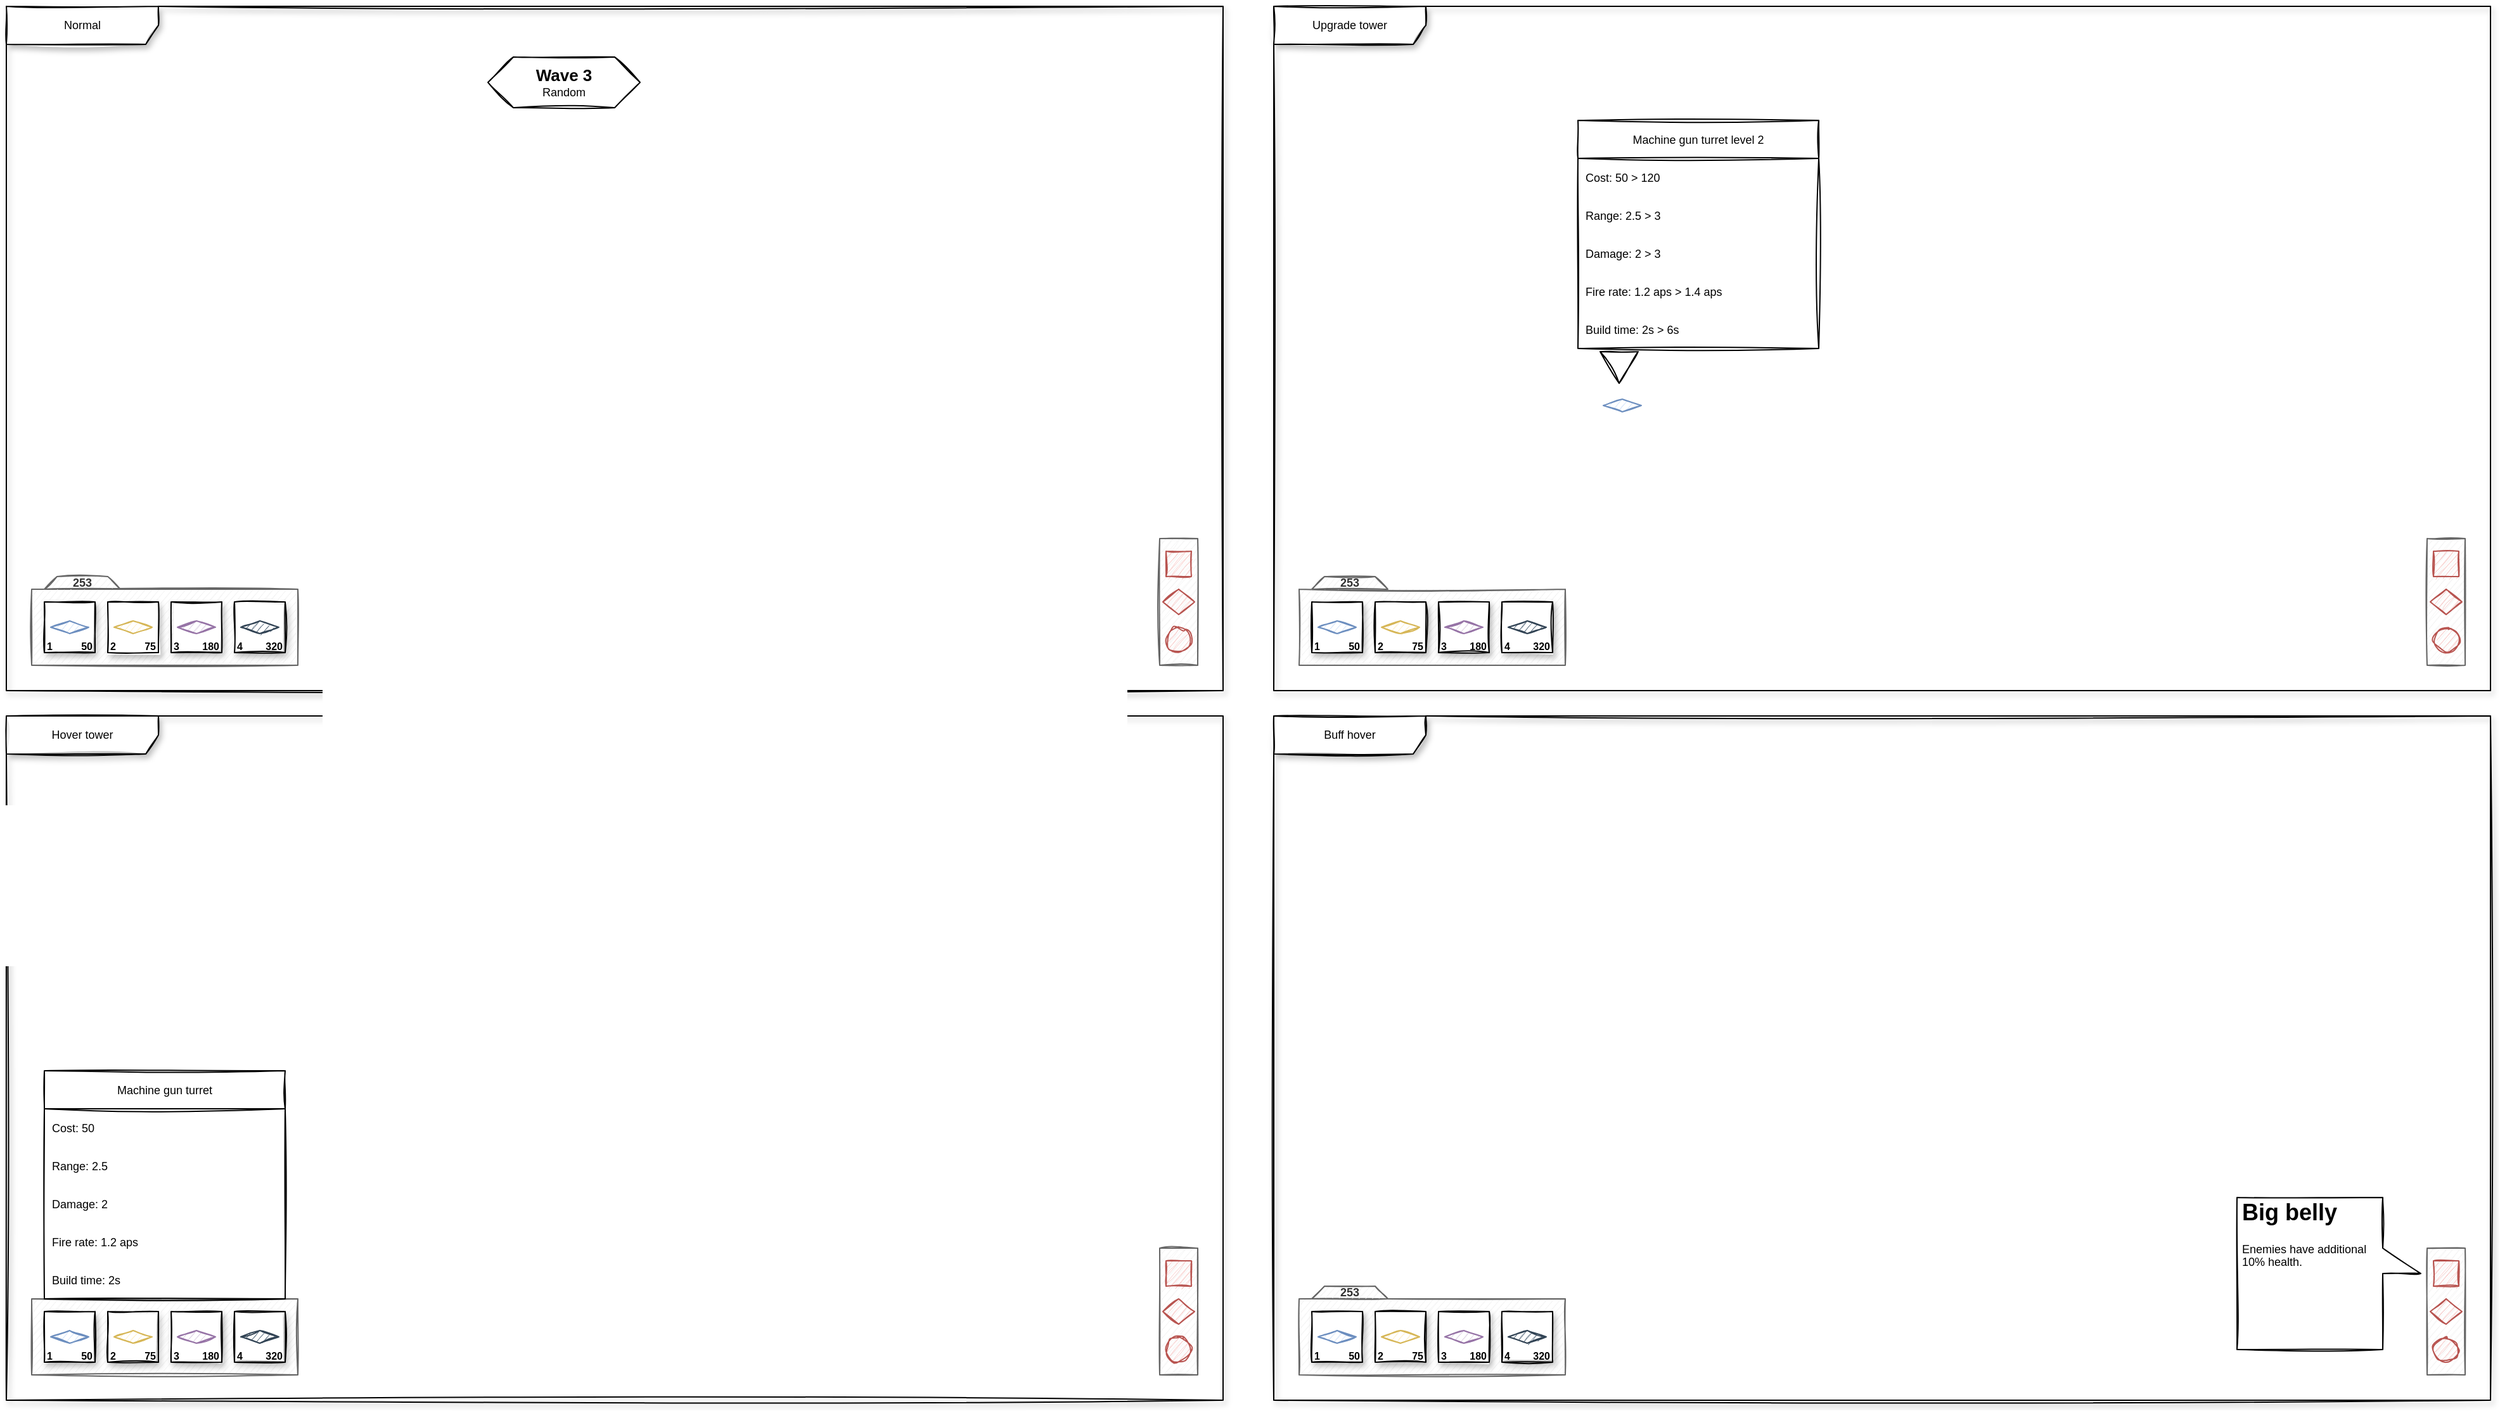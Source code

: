 <mxfile version="16.4.5" type="github"><diagram name="Page-1" id="c9db0220-8083-56f3-ca83-edcdcd058819"><mxGraphModel dx="1550" dy="839" grid="1" gridSize="10" guides="1" tooltips="1" connect="1" arrows="1" fold="1" page="1" pageScale="1.5" pageWidth="826" pageHeight="1169" background="none" math="0" shadow="0"><root><mxCell id="0" style=";html=1;"/><mxCell id="1" style=";html=1;" parent="0"/><mxCell id="s_Lsy5_QwZ3eFmcFBjYR-25" value="Normal" style="shape=umlFrame;whiteSpace=wrap;html=1;rounded=0;shadow=1;glass=0;sketch=1;fontSize=9;width=120;height=30;" vertex="1" parent="1"><mxGeometry x="40" y="40" width="960" height="540" as="geometry"/></mxCell><mxCell id="s_Lsy5_QwZ3eFmcFBjYR-3" value="" style="rounded=0;whiteSpace=wrap;html=1;fillColor=#f5f5f5;fontColor=#333333;strokeColor=#666666;sketch=1;" vertex="1" parent="1"><mxGeometry x="60" y="500" width="210" height="60" as="geometry"/></mxCell><mxCell id="s_Lsy5_QwZ3eFmcFBjYR-8" value="" style="group;sketch=1;glass=0;rounded=0;" vertex="1" connectable="0" parent="1"><mxGeometry x="70" y="510" width="40" height="40" as="geometry"/></mxCell><mxCell id="s_Lsy5_QwZ3eFmcFBjYR-4" value="" style="whiteSpace=wrap;html=1;aspect=fixed;rounded=0;glass=0;sketch=1;shadow=1;" vertex="1" parent="s_Lsy5_QwZ3eFmcFBjYR-8"><mxGeometry width="40" height="40" as="geometry"/></mxCell><mxCell id="s_Lsy5_QwZ3eFmcFBjYR-5" value="" style="shape=hexagon;perimeter=hexagonPerimeter2;whiteSpace=wrap;html=1;fixedSize=1;rounded=0;shadow=0;glass=1;sketch=1;fillColor=#dae8fc;strokeColor=#6c8ebf;size=15;" vertex="1" parent="s_Lsy5_QwZ3eFmcFBjYR-8"><mxGeometry x="5" y="15" width="30" height="10" as="geometry"/></mxCell><mxCell id="s_Lsy5_QwZ3eFmcFBjYR-6" value="1" style="text;html=1;strokeColor=none;fillColor=none;align=left;verticalAlign=middle;whiteSpace=wrap;rounded=0;shadow=0;glass=1;sketch=1;fontSize=8;fontStyle=1" vertex="1" parent="s_Lsy5_QwZ3eFmcFBjYR-8"><mxGeometry y="30" width="10" height="10" as="geometry"/></mxCell><mxCell id="s_Lsy5_QwZ3eFmcFBjYR-7" value="50" style="text;html=1;strokeColor=none;fillColor=none;align=right;verticalAlign=middle;whiteSpace=wrap;rounded=0;shadow=0;glass=1;sketch=1;fontSize=8;fontStyle=1" vertex="1" parent="s_Lsy5_QwZ3eFmcFBjYR-8"><mxGeometry x="10" y="30" width="30" height="10" as="geometry"/></mxCell><mxCell id="s_Lsy5_QwZ3eFmcFBjYR-9" value="" style="group;sketch=1;rounded=0;" vertex="1" connectable="0" parent="1"><mxGeometry x="120" y="510" width="40" height="40" as="geometry"/></mxCell><mxCell id="s_Lsy5_QwZ3eFmcFBjYR-10" value="" style="whiteSpace=wrap;html=1;aspect=fixed;rounded=0;glass=0;sketch=1;shadow=1;" vertex="1" parent="s_Lsy5_QwZ3eFmcFBjYR-9"><mxGeometry width="40" height="40" as="geometry"/></mxCell><mxCell id="s_Lsy5_QwZ3eFmcFBjYR-11" value="" style="shape=hexagon;perimeter=hexagonPerimeter2;whiteSpace=wrap;html=1;fixedSize=1;rounded=0;shadow=0;glass=1;sketch=1;fillColor=#fff2cc;strokeColor=#d6b656;size=15;" vertex="1" parent="s_Lsy5_QwZ3eFmcFBjYR-9"><mxGeometry x="5" y="15" width="30" height="10" as="geometry"/></mxCell><mxCell id="s_Lsy5_QwZ3eFmcFBjYR-12" value="2" style="text;html=1;strokeColor=none;fillColor=none;align=left;verticalAlign=middle;whiteSpace=wrap;rounded=0;shadow=0;glass=1;sketch=1;fontSize=8;fontStyle=1" vertex="1" parent="s_Lsy5_QwZ3eFmcFBjYR-9"><mxGeometry y="30" width="10" height="10" as="geometry"/></mxCell><mxCell id="s_Lsy5_QwZ3eFmcFBjYR-13" value="75" style="text;html=1;strokeColor=none;fillColor=none;align=right;verticalAlign=middle;whiteSpace=wrap;rounded=0;shadow=0;glass=1;sketch=1;fontSize=8;fontStyle=1" vertex="1" parent="s_Lsy5_QwZ3eFmcFBjYR-9"><mxGeometry x="10" y="30" width="30" height="10" as="geometry"/></mxCell><mxCell id="s_Lsy5_QwZ3eFmcFBjYR-14" value="" style="group;sketch=1;rounded=0;" vertex="1" connectable="0" parent="1"><mxGeometry x="170" y="510" width="40" height="40" as="geometry"/></mxCell><mxCell id="s_Lsy5_QwZ3eFmcFBjYR-15" value="" style="whiteSpace=wrap;html=1;aspect=fixed;rounded=0;glass=0;sketch=1;shadow=1;" vertex="1" parent="s_Lsy5_QwZ3eFmcFBjYR-14"><mxGeometry width="40" height="40" as="geometry"/></mxCell><mxCell id="s_Lsy5_QwZ3eFmcFBjYR-16" value="" style="shape=hexagon;perimeter=hexagonPerimeter2;whiteSpace=wrap;html=1;fixedSize=1;rounded=0;shadow=0;glass=1;sketch=1;fillColor=#e1d5e7;strokeColor=#9673a6;size=15;" vertex="1" parent="s_Lsy5_QwZ3eFmcFBjYR-14"><mxGeometry x="5" y="15" width="30" height="10" as="geometry"/></mxCell><mxCell id="s_Lsy5_QwZ3eFmcFBjYR-17" value="3" style="text;html=1;strokeColor=none;fillColor=none;align=left;verticalAlign=middle;whiteSpace=wrap;rounded=0;shadow=0;glass=1;sketch=1;fontSize=8;fontStyle=1" vertex="1" parent="s_Lsy5_QwZ3eFmcFBjYR-14"><mxGeometry y="30" width="10" height="10" as="geometry"/></mxCell><mxCell id="s_Lsy5_QwZ3eFmcFBjYR-18" value="180" style="text;html=1;strokeColor=none;fillColor=none;align=right;verticalAlign=middle;whiteSpace=wrap;rounded=0;shadow=0;glass=1;sketch=1;fontSize=8;fontStyle=1" vertex="1" parent="s_Lsy5_QwZ3eFmcFBjYR-14"><mxGeometry x="10" y="30" width="30" height="10" as="geometry"/></mxCell><mxCell id="s_Lsy5_QwZ3eFmcFBjYR-19" value="" style="group;sketch=1;glass=0;rounded=0;" vertex="1" connectable="0" parent="1"><mxGeometry x="220" y="510" width="40" height="40" as="geometry"/></mxCell><mxCell id="s_Lsy5_QwZ3eFmcFBjYR-20" value="" style="whiteSpace=wrap;html=1;aspect=fixed;rounded=0;glass=0;sketch=1;shadow=1;" vertex="1" parent="s_Lsy5_QwZ3eFmcFBjYR-19"><mxGeometry width="40" height="40" as="geometry"/></mxCell><mxCell id="s_Lsy5_QwZ3eFmcFBjYR-21" value="" style="shape=hexagon;perimeter=hexagonPerimeter2;whiteSpace=wrap;html=1;fixedSize=1;rounded=0;shadow=0;glass=1;sketch=1;fillColor=#647687;strokeColor=#314354;size=15;fontColor=#ffffff;" vertex="1" parent="s_Lsy5_QwZ3eFmcFBjYR-19"><mxGeometry x="5" y="15" width="30" height="10" as="geometry"/></mxCell><mxCell id="s_Lsy5_QwZ3eFmcFBjYR-22" value="4" style="text;html=1;strokeColor=none;fillColor=none;align=left;verticalAlign=middle;whiteSpace=wrap;rounded=0;shadow=0;glass=1;sketch=1;fontSize=8;fontStyle=1" vertex="1" parent="s_Lsy5_QwZ3eFmcFBjYR-19"><mxGeometry y="30" width="10" height="10" as="geometry"/></mxCell><mxCell id="s_Lsy5_QwZ3eFmcFBjYR-23" value="320" style="text;html=1;strokeColor=none;fillColor=none;align=right;verticalAlign=middle;whiteSpace=wrap;rounded=0;shadow=0;glass=1;sketch=1;fontSize=8;fontStyle=1" vertex="1" parent="s_Lsy5_QwZ3eFmcFBjYR-19"><mxGeometry x="10" y="30" width="30" height="10" as="geometry"/></mxCell><mxCell id="s_Lsy5_QwZ3eFmcFBjYR-24" value="&lt;b style=&quot;font-size: 9px;&quot;&gt;&lt;font style=&quot;font-size: 9px;&quot;&gt;253&lt;/font&gt;&lt;/b&gt;" style="shape=trapezoid;perimeter=trapezoidPerimeter;whiteSpace=wrap;html=1;fixedSize=1;rounded=0;shadow=0;glass=1;sketch=1;fontSize=9;size=10;fillColor=#f5f5f5;strokeColor=#666666;fontColor=#333333;" vertex="1" parent="1"><mxGeometry x="70" y="490" width="60" height="10" as="geometry"/></mxCell><mxCell id="s_Lsy5_QwZ3eFmcFBjYR-26" value="Hover tower" style="shape=umlFrame;whiteSpace=wrap;html=1;rounded=0;shadow=1;glass=0;sketch=1;fontSize=9;width=120;height=30;" vertex="1" parent="1"><mxGeometry x="40" y="600" width="960" height="540" as="geometry"/></mxCell><mxCell id="s_Lsy5_QwZ3eFmcFBjYR-27" value="" style="rounded=0;whiteSpace=wrap;html=1;fillColor=#f5f5f5;fontColor=#333333;strokeColor=#666666;sketch=1;" vertex="1" parent="1"><mxGeometry x="60" y="1060" width="210" height="60" as="geometry"/></mxCell><mxCell id="s_Lsy5_QwZ3eFmcFBjYR-28" value="" style="group;sketch=1;glass=0;rounded=0;" vertex="1" connectable="0" parent="1"><mxGeometry x="70" y="1070" width="40" height="40" as="geometry"/></mxCell><mxCell id="s_Lsy5_QwZ3eFmcFBjYR-29" value="" style="whiteSpace=wrap;html=1;aspect=fixed;rounded=0;glass=0;sketch=1;shadow=1;" vertex="1" parent="s_Lsy5_QwZ3eFmcFBjYR-28"><mxGeometry width="40" height="40" as="geometry"/></mxCell><mxCell id="s_Lsy5_QwZ3eFmcFBjYR-30" value="" style="shape=hexagon;perimeter=hexagonPerimeter2;whiteSpace=wrap;html=1;fixedSize=1;rounded=0;shadow=0;glass=1;sketch=1;fillColor=#dae8fc;strokeColor=#6c8ebf;size=15;" vertex="1" parent="s_Lsy5_QwZ3eFmcFBjYR-28"><mxGeometry x="5" y="15" width="30" height="10" as="geometry"/></mxCell><mxCell id="s_Lsy5_QwZ3eFmcFBjYR-31" value="1" style="text;html=1;strokeColor=none;fillColor=none;align=left;verticalAlign=middle;whiteSpace=wrap;rounded=0;shadow=0;glass=1;sketch=1;fontSize=8;fontStyle=1" vertex="1" parent="s_Lsy5_QwZ3eFmcFBjYR-28"><mxGeometry y="30" width="10" height="10" as="geometry"/></mxCell><mxCell id="s_Lsy5_QwZ3eFmcFBjYR-32" value="50" style="text;html=1;strokeColor=none;fillColor=none;align=right;verticalAlign=middle;whiteSpace=wrap;rounded=0;shadow=0;glass=1;sketch=1;fontSize=8;fontStyle=1" vertex="1" parent="s_Lsy5_QwZ3eFmcFBjYR-28"><mxGeometry x="10" y="30" width="30" height="10" as="geometry"/></mxCell><mxCell id="s_Lsy5_QwZ3eFmcFBjYR-99" value="" style="shape=image;html=1;verticalAlign=top;verticalLabelPosition=bottom;labelBackgroundColor=#ffffff;imageAspect=0;aspect=fixed;image=https://cdn2.iconfinder.com/data/icons/font-awesome/1792/mouse-pointer-128.png;shadow=0;glass=0;sketch=1;fontSize=9;" vertex="1" parent="s_Lsy5_QwZ3eFmcFBjYR-28"><mxGeometry x="16" y="22" width="18" height="18" as="geometry"/></mxCell><mxCell id="s_Lsy5_QwZ3eFmcFBjYR-33" value="" style="group;sketch=1;rounded=0;" vertex="1" connectable="0" parent="1"><mxGeometry x="120" y="1070" width="40" height="40" as="geometry"/></mxCell><mxCell id="s_Lsy5_QwZ3eFmcFBjYR-34" value="" style="whiteSpace=wrap;html=1;aspect=fixed;rounded=0;glass=0;sketch=1;shadow=1;" vertex="1" parent="s_Lsy5_QwZ3eFmcFBjYR-33"><mxGeometry width="40" height="40" as="geometry"/></mxCell><mxCell id="s_Lsy5_QwZ3eFmcFBjYR-35" value="" style="shape=hexagon;perimeter=hexagonPerimeter2;whiteSpace=wrap;html=1;fixedSize=1;rounded=0;shadow=0;glass=1;sketch=1;fillColor=#fff2cc;strokeColor=#d6b656;size=15;" vertex="1" parent="s_Lsy5_QwZ3eFmcFBjYR-33"><mxGeometry x="5" y="15" width="30" height="10" as="geometry"/></mxCell><mxCell id="s_Lsy5_QwZ3eFmcFBjYR-36" value="2" style="text;html=1;strokeColor=none;fillColor=none;align=left;verticalAlign=middle;whiteSpace=wrap;rounded=0;shadow=0;glass=1;sketch=1;fontSize=8;fontStyle=1" vertex="1" parent="s_Lsy5_QwZ3eFmcFBjYR-33"><mxGeometry y="30" width="10" height="10" as="geometry"/></mxCell><mxCell id="s_Lsy5_QwZ3eFmcFBjYR-37" value="75" style="text;html=1;strokeColor=none;fillColor=none;align=right;verticalAlign=middle;whiteSpace=wrap;rounded=0;shadow=0;glass=1;sketch=1;fontSize=8;fontStyle=1" vertex="1" parent="s_Lsy5_QwZ3eFmcFBjYR-33"><mxGeometry x="10" y="30" width="30" height="10" as="geometry"/></mxCell><mxCell id="s_Lsy5_QwZ3eFmcFBjYR-38" value="" style="group;sketch=1;rounded=0;" vertex="1" connectable="0" parent="1"><mxGeometry x="170" y="1070" width="40" height="40" as="geometry"/></mxCell><mxCell id="s_Lsy5_QwZ3eFmcFBjYR-39" value="" style="whiteSpace=wrap;html=1;aspect=fixed;rounded=0;glass=0;sketch=1;shadow=1;" vertex="1" parent="s_Lsy5_QwZ3eFmcFBjYR-38"><mxGeometry width="40" height="40" as="geometry"/></mxCell><mxCell id="s_Lsy5_QwZ3eFmcFBjYR-40" value="" style="shape=hexagon;perimeter=hexagonPerimeter2;whiteSpace=wrap;html=1;fixedSize=1;rounded=0;shadow=0;glass=1;sketch=1;fillColor=#e1d5e7;strokeColor=#9673a6;size=15;" vertex="1" parent="s_Lsy5_QwZ3eFmcFBjYR-38"><mxGeometry x="5" y="15" width="30" height="10" as="geometry"/></mxCell><mxCell id="s_Lsy5_QwZ3eFmcFBjYR-41" value="3" style="text;html=1;strokeColor=none;fillColor=none;align=left;verticalAlign=middle;whiteSpace=wrap;rounded=0;shadow=0;glass=1;sketch=1;fontSize=8;fontStyle=1" vertex="1" parent="s_Lsy5_QwZ3eFmcFBjYR-38"><mxGeometry y="30" width="10" height="10" as="geometry"/></mxCell><mxCell id="s_Lsy5_QwZ3eFmcFBjYR-42" value="180" style="text;html=1;strokeColor=none;fillColor=none;align=right;verticalAlign=middle;whiteSpace=wrap;rounded=0;shadow=0;glass=1;sketch=1;fontSize=8;fontStyle=1" vertex="1" parent="s_Lsy5_QwZ3eFmcFBjYR-38"><mxGeometry x="10" y="30" width="30" height="10" as="geometry"/></mxCell><mxCell id="s_Lsy5_QwZ3eFmcFBjYR-43" value="" style="group;sketch=1;glass=0;rounded=0;" vertex="1" connectable="0" parent="1"><mxGeometry x="220" y="1070" width="40" height="40" as="geometry"/></mxCell><mxCell id="s_Lsy5_QwZ3eFmcFBjYR-44" value="" style="whiteSpace=wrap;html=1;aspect=fixed;rounded=0;glass=0;sketch=1;shadow=1;" vertex="1" parent="s_Lsy5_QwZ3eFmcFBjYR-43"><mxGeometry width="40" height="40" as="geometry"/></mxCell><mxCell id="s_Lsy5_QwZ3eFmcFBjYR-45" value="" style="shape=hexagon;perimeter=hexagonPerimeter2;whiteSpace=wrap;html=1;fixedSize=1;rounded=0;shadow=0;glass=1;sketch=1;fillColor=#647687;strokeColor=#314354;size=15;fontColor=#ffffff;" vertex="1" parent="s_Lsy5_QwZ3eFmcFBjYR-43"><mxGeometry x="5" y="15" width="30" height="10" as="geometry"/></mxCell><mxCell id="s_Lsy5_QwZ3eFmcFBjYR-46" value="4" style="text;html=1;strokeColor=none;fillColor=none;align=left;verticalAlign=middle;whiteSpace=wrap;rounded=0;shadow=0;glass=1;sketch=1;fontSize=8;fontStyle=1" vertex="1" parent="s_Lsy5_QwZ3eFmcFBjYR-43"><mxGeometry y="30" width="10" height="10" as="geometry"/></mxCell><mxCell id="s_Lsy5_QwZ3eFmcFBjYR-47" value="320" style="text;html=1;strokeColor=none;fillColor=none;align=right;verticalAlign=middle;whiteSpace=wrap;rounded=0;shadow=0;glass=1;sketch=1;fontSize=8;fontStyle=1" vertex="1" parent="s_Lsy5_QwZ3eFmcFBjYR-43"><mxGeometry x="10" y="30" width="30" height="10" as="geometry"/></mxCell><mxCell id="s_Lsy5_QwZ3eFmcFBjYR-48" value="&lt;b style=&quot;font-size: 9px;&quot;&gt;&lt;font style=&quot;font-size: 9px;&quot;&gt;253&lt;/font&gt;&lt;/b&gt;" style="shape=trapezoid;perimeter=trapezoidPerimeter;whiteSpace=wrap;html=1;fixedSize=1;rounded=0;shadow=0;glass=1;sketch=1;fontSize=9;size=10;fillColor=#f5f5f5;strokeColor=#666666;fontColor=#333333;" vertex="1" parent="1"><mxGeometry x="70" y="900" width="60" height="10" as="geometry"/></mxCell><mxCell id="s_Lsy5_QwZ3eFmcFBjYR-55" value="Machine gun turret" style="swimlane;fontStyle=0;childLayout=stackLayout;horizontal=1;startSize=30;horizontalStack=0;resizeParent=1;resizeParentMax=0;resizeLast=0;collapsible=1;marginBottom=0;rounded=0;shadow=0;glass=0;sketch=1;fontSize=9;" vertex="1" parent="1"><mxGeometry x="70" y="880" width="190" height="180" as="geometry"/></mxCell><mxCell id="s_Lsy5_QwZ3eFmcFBjYR-56" value="Cost: 50" style="text;strokeColor=none;fillColor=none;align=left;verticalAlign=middle;spacingLeft=4;spacingRight=4;overflow=hidden;points=[[0,0.5],[1,0.5]];portConstraint=eastwest;rotatable=0;rounded=0;shadow=0;glass=0;sketch=1;fontSize=9;" vertex="1" parent="s_Lsy5_QwZ3eFmcFBjYR-55"><mxGeometry y="30" width="190" height="30" as="geometry"/></mxCell><mxCell id="s_Lsy5_QwZ3eFmcFBjYR-61" value="Range: 2.5" style="text;strokeColor=none;fillColor=none;align=left;verticalAlign=middle;spacingLeft=4;spacingRight=4;overflow=hidden;points=[[0,0.5],[1,0.5]];portConstraint=eastwest;rotatable=0;rounded=0;shadow=0;glass=0;sketch=1;fontSize=9;" vertex="1" parent="s_Lsy5_QwZ3eFmcFBjYR-55"><mxGeometry y="60" width="190" height="30" as="geometry"/></mxCell><mxCell id="s_Lsy5_QwZ3eFmcFBjYR-60" value="Damage: 2" style="text;strokeColor=none;fillColor=none;align=left;verticalAlign=middle;spacingLeft=4;spacingRight=4;overflow=hidden;points=[[0,0.5],[1,0.5]];portConstraint=eastwest;rotatable=0;rounded=0;shadow=0;glass=0;sketch=1;fontSize=9;" vertex="1" parent="s_Lsy5_QwZ3eFmcFBjYR-55"><mxGeometry y="90" width="190" height="30" as="geometry"/></mxCell><mxCell id="s_Lsy5_QwZ3eFmcFBjYR-59" value="Fire rate: 1.2 aps" style="text;strokeColor=none;fillColor=none;align=left;verticalAlign=middle;spacingLeft=4;spacingRight=4;overflow=hidden;points=[[0,0.5],[1,0.5]];portConstraint=eastwest;rotatable=0;rounded=0;shadow=0;glass=0;sketch=1;fontSize=9;" vertex="1" parent="s_Lsy5_QwZ3eFmcFBjYR-55"><mxGeometry y="120" width="190" height="30" as="geometry"/></mxCell><mxCell id="s_Lsy5_QwZ3eFmcFBjYR-102" value="Build time: 2s" style="text;strokeColor=none;fillColor=none;align=left;verticalAlign=middle;spacingLeft=4;spacingRight=4;overflow=hidden;points=[[0,0.5],[1,0.5]];portConstraint=eastwest;rotatable=0;rounded=0;shadow=0;glass=0;sketch=1;fontSize=9;" vertex="1" parent="s_Lsy5_QwZ3eFmcFBjYR-55"><mxGeometry y="150" width="190" height="30" as="geometry"/></mxCell><mxCell id="s_Lsy5_QwZ3eFmcFBjYR-68" value="Upgrade tower" style="shape=umlFrame;whiteSpace=wrap;html=1;rounded=0;shadow=1;glass=0;sketch=1;fontSize=9;width=120;height=30;" vertex="1" parent="1"><mxGeometry x="1040" y="40" width="960" height="540" as="geometry"/></mxCell><mxCell id="s_Lsy5_QwZ3eFmcFBjYR-69" value="" style="rounded=0;whiteSpace=wrap;html=1;fillColor=#f5f5f5;fontColor=#333333;strokeColor=#666666;sketch=1;" vertex="1" parent="1"><mxGeometry x="1060" y="500" width="210" height="60" as="geometry"/></mxCell><mxCell id="s_Lsy5_QwZ3eFmcFBjYR-70" value="" style="group;sketch=1;glass=0;rounded=0;" vertex="1" connectable="0" parent="1"><mxGeometry x="1070" y="510" width="40" height="40" as="geometry"/></mxCell><mxCell id="s_Lsy5_QwZ3eFmcFBjYR-71" value="" style="whiteSpace=wrap;html=1;aspect=fixed;rounded=0;glass=0;sketch=1;shadow=1;" vertex="1" parent="s_Lsy5_QwZ3eFmcFBjYR-70"><mxGeometry width="40" height="40" as="geometry"/></mxCell><mxCell id="s_Lsy5_QwZ3eFmcFBjYR-72" value="" style="shape=hexagon;perimeter=hexagonPerimeter2;whiteSpace=wrap;html=1;fixedSize=1;rounded=0;shadow=0;glass=1;sketch=1;fillColor=#dae8fc;strokeColor=#6c8ebf;size=15;" vertex="1" parent="s_Lsy5_QwZ3eFmcFBjYR-70"><mxGeometry x="5" y="15" width="30" height="10" as="geometry"/></mxCell><mxCell id="s_Lsy5_QwZ3eFmcFBjYR-73" value="1" style="text;html=1;strokeColor=none;fillColor=none;align=left;verticalAlign=middle;whiteSpace=wrap;rounded=0;shadow=0;glass=1;sketch=1;fontSize=8;fontStyle=1" vertex="1" parent="s_Lsy5_QwZ3eFmcFBjYR-70"><mxGeometry y="30" width="10" height="10" as="geometry"/></mxCell><mxCell id="s_Lsy5_QwZ3eFmcFBjYR-74" value="50" style="text;html=1;strokeColor=none;fillColor=none;align=right;verticalAlign=middle;whiteSpace=wrap;rounded=0;shadow=0;glass=1;sketch=1;fontSize=8;fontStyle=1" vertex="1" parent="s_Lsy5_QwZ3eFmcFBjYR-70"><mxGeometry x="10" y="30" width="30" height="10" as="geometry"/></mxCell><mxCell id="s_Lsy5_QwZ3eFmcFBjYR-75" value="" style="group;sketch=1;rounded=0;" vertex="1" connectable="0" parent="1"><mxGeometry x="1120" y="510" width="40" height="40" as="geometry"/></mxCell><mxCell id="s_Lsy5_QwZ3eFmcFBjYR-76" value="" style="whiteSpace=wrap;html=1;aspect=fixed;rounded=0;glass=0;sketch=1;shadow=1;" vertex="1" parent="s_Lsy5_QwZ3eFmcFBjYR-75"><mxGeometry width="40" height="40" as="geometry"/></mxCell><mxCell id="s_Lsy5_QwZ3eFmcFBjYR-77" value="" style="shape=hexagon;perimeter=hexagonPerimeter2;whiteSpace=wrap;html=1;fixedSize=1;rounded=0;shadow=0;glass=1;sketch=1;fillColor=#fff2cc;strokeColor=#d6b656;size=15;" vertex="1" parent="s_Lsy5_QwZ3eFmcFBjYR-75"><mxGeometry x="5" y="15" width="30" height="10" as="geometry"/></mxCell><mxCell id="s_Lsy5_QwZ3eFmcFBjYR-78" value="2" style="text;html=1;strokeColor=none;fillColor=none;align=left;verticalAlign=middle;whiteSpace=wrap;rounded=0;shadow=0;glass=1;sketch=1;fontSize=8;fontStyle=1" vertex="1" parent="s_Lsy5_QwZ3eFmcFBjYR-75"><mxGeometry y="30" width="10" height="10" as="geometry"/></mxCell><mxCell id="s_Lsy5_QwZ3eFmcFBjYR-79" value="75" style="text;html=1;strokeColor=none;fillColor=none;align=right;verticalAlign=middle;whiteSpace=wrap;rounded=0;shadow=0;glass=1;sketch=1;fontSize=8;fontStyle=1" vertex="1" parent="s_Lsy5_QwZ3eFmcFBjYR-75"><mxGeometry x="10" y="30" width="30" height="10" as="geometry"/></mxCell><mxCell id="s_Lsy5_QwZ3eFmcFBjYR-80" value="" style="group;sketch=1;rounded=0;" vertex="1" connectable="0" parent="1"><mxGeometry x="1170" y="510" width="40" height="40" as="geometry"/></mxCell><mxCell id="s_Lsy5_QwZ3eFmcFBjYR-81" value="" style="whiteSpace=wrap;html=1;aspect=fixed;rounded=0;glass=0;sketch=1;shadow=1;" vertex="1" parent="s_Lsy5_QwZ3eFmcFBjYR-80"><mxGeometry width="40" height="40" as="geometry"/></mxCell><mxCell id="s_Lsy5_QwZ3eFmcFBjYR-82" value="" style="shape=hexagon;perimeter=hexagonPerimeter2;whiteSpace=wrap;html=1;fixedSize=1;rounded=0;shadow=0;glass=1;sketch=1;fillColor=#e1d5e7;strokeColor=#9673a6;size=15;" vertex="1" parent="s_Lsy5_QwZ3eFmcFBjYR-80"><mxGeometry x="5" y="15" width="30" height="10" as="geometry"/></mxCell><mxCell id="s_Lsy5_QwZ3eFmcFBjYR-83" value="3" style="text;html=1;strokeColor=none;fillColor=none;align=left;verticalAlign=middle;whiteSpace=wrap;rounded=0;shadow=0;glass=1;sketch=1;fontSize=8;fontStyle=1" vertex="1" parent="s_Lsy5_QwZ3eFmcFBjYR-80"><mxGeometry y="30" width="10" height="10" as="geometry"/></mxCell><mxCell id="s_Lsy5_QwZ3eFmcFBjYR-84" value="180" style="text;html=1;strokeColor=none;fillColor=none;align=right;verticalAlign=middle;whiteSpace=wrap;rounded=0;shadow=0;glass=1;sketch=1;fontSize=8;fontStyle=1" vertex="1" parent="s_Lsy5_QwZ3eFmcFBjYR-80"><mxGeometry x="10" y="30" width="30" height="10" as="geometry"/></mxCell><mxCell id="s_Lsy5_QwZ3eFmcFBjYR-85" value="" style="group;sketch=1;glass=0;rounded=0;" vertex="1" connectable="0" parent="1"><mxGeometry x="1220" y="510" width="40" height="40" as="geometry"/></mxCell><mxCell id="s_Lsy5_QwZ3eFmcFBjYR-86" value="" style="whiteSpace=wrap;html=1;aspect=fixed;rounded=0;glass=0;sketch=1;shadow=1;" vertex="1" parent="s_Lsy5_QwZ3eFmcFBjYR-85"><mxGeometry width="40" height="40" as="geometry"/></mxCell><mxCell id="s_Lsy5_QwZ3eFmcFBjYR-87" value="" style="shape=hexagon;perimeter=hexagonPerimeter2;whiteSpace=wrap;html=1;fixedSize=1;rounded=0;shadow=0;glass=1;sketch=1;fillColor=#647687;strokeColor=#314354;size=15;fontColor=#ffffff;" vertex="1" parent="s_Lsy5_QwZ3eFmcFBjYR-85"><mxGeometry x="5" y="15" width="30" height="10" as="geometry"/></mxCell><mxCell id="s_Lsy5_QwZ3eFmcFBjYR-88" value="4" style="text;html=1;strokeColor=none;fillColor=none;align=left;verticalAlign=middle;whiteSpace=wrap;rounded=0;shadow=0;glass=1;sketch=1;fontSize=8;fontStyle=1" vertex="1" parent="s_Lsy5_QwZ3eFmcFBjYR-85"><mxGeometry y="30" width="10" height="10" as="geometry"/></mxCell><mxCell id="s_Lsy5_QwZ3eFmcFBjYR-89" value="320" style="text;html=1;strokeColor=none;fillColor=none;align=right;verticalAlign=middle;whiteSpace=wrap;rounded=0;shadow=0;glass=1;sketch=1;fontSize=8;fontStyle=1" vertex="1" parent="s_Lsy5_QwZ3eFmcFBjYR-85"><mxGeometry x="10" y="30" width="30" height="10" as="geometry"/></mxCell><mxCell id="s_Lsy5_QwZ3eFmcFBjYR-90" value="&lt;b style=&quot;font-size: 9px;&quot;&gt;&lt;font style=&quot;font-size: 9px;&quot;&gt;253&lt;/font&gt;&lt;/b&gt;" style="shape=trapezoid;perimeter=trapezoidPerimeter;whiteSpace=wrap;html=1;fixedSize=1;rounded=0;shadow=0;glass=1;sketch=1;fontSize=9;size=10;fillColor=#f5f5f5;strokeColor=#666666;fontColor=#333333;" vertex="1" parent="1"><mxGeometry x="1070" y="490" width="60" height="10" as="geometry"/></mxCell><mxCell id="s_Lsy5_QwZ3eFmcFBjYR-91" value="Machine gun turret level 2" style="swimlane;fontStyle=0;childLayout=stackLayout;horizontal=1;startSize=30;horizontalStack=0;resizeParent=1;resizeParentMax=0;resizeLast=0;collapsible=1;marginBottom=0;rounded=0;shadow=0;glass=0;sketch=1;fontSize=9;" vertex="1" parent="1"><mxGeometry x="1280" y="130" width="190" height="180" as="geometry"/></mxCell><mxCell id="s_Lsy5_QwZ3eFmcFBjYR-92" value="Cost: 50 &gt; 120" style="text;strokeColor=none;fillColor=none;align=left;verticalAlign=middle;spacingLeft=4;spacingRight=4;overflow=hidden;points=[[0,0.5],[1,0.5]];portConstraint=eastwest;rotatable=0;rounded=0;shadow=0;glass=0;sketch=1;fontSize=9;" vertex="1" parent="s_Lsy5_QwZ3eFmcFBjYR-91"><mxGeometry y="30" width="190" height="30" as="geometry"/></mxCell><mxCell id="s_Lsy5_QwZ3eFmcFBjYR-93" value="Range: 2.5 &gt; 3" style="text;strokeColor=none;fillColor=none;align=left;verticalAlign=middle;spacingLeft=4;spacingRight=4;overflow=hidden;points=[[0,0.5],[1,0.5]];portConstraint=eastwest;rotatable=0;rounded=0;shadow=0;glass=0;sketch=1;fontSize=9;" vertex="1" parent="s_Lsy5_QwZ3eFmcFBjYR-91"><mxGeometry y="60" width="190" height="30" as="geometry"/></mxCell><mxCell id="s_Lsy5_QwZ3eFmcFBjYR-94" value="Damage: 2 &gt; 3" style="text;strokeColor=none;fillColor=none;align=left;verticalAlign=middle;spacingLeft=4;spacingRight=4;overflow=hidden;points=[[0,0.5],[1,0.5]];portConstraint=eastwest;rotatable=0;rounded=0;shadow=0;glass=0;sketch=1;fontSize=9;" vertex="1" parent="s_Lsy5_QwZ3eFmcFBjYR-91"><mxGeometry y="90" width="190" height="30" as="geometry"/></mxCell><mxCell id="s_Lsy5_QwZ3eFmcFBjYR-95" value="Fire rate: 1.2 aps &gt; 1.4 aps" style="text;strokeColor=none;fillColor=none;align=left;verticalAlign=middle;spacingLeft=4;spacingRight=4;overflow=hidden;points=[[0,0.5],[1,0.5]];portConstraint=eastwest;rotatable=0;rounded=0;shadow=0;glass=0;sketch=1;fontSize=9;" vertex="1" parent="s_Lsy5_QwZ3eFmcFBjYR-91"><mxGeometry y="120" width="190" height="30" as="geometry"/></mxCell><mxCell id="s_Lsy5_QwZ3eFmcFBjYR-101" value="Build time: 2s &gt; 6s" style="text;strokeColor=none;fillColor=none;align=left;verticalAlign=middle;spacingLeft=4;spacingRight=4;overflow=hidden;points=[[0,0.5],[1,0.5]];portConstraint=eastwest;rotatable=0;rounded=0;shadow=0;glass=0;sketch=1;fontSize=9;" vertex="1" parent="s_Lsy5_QwZ3eFmcFBjYR-91"><mxGeometry y="150" width="190" height="30" as="geometry"/></mxCell><mxCell id="s_Lsy5_QwZ3eFmcFBjYR-96" value="" style="triangle;whiteSpace=wrap;html=1;shadow=0;glass=0;sketch=1;fontSize=9;rotation=90;" vertex="1" parent="1"><mxGeometry x="1300" y="310" width="25" height="30" as="geometry"/></mxCell><mxCell id="s_Lsy5_QwZ3eFmcFBjYR-97" value="" style="shape=hexagon;perimeter=hexagonPerimeter2;whiteSpace=wrap;html=1;fixedSize=1;rounded=0;shadow=0;glass=1;sketch=1;fillColor=#dae8fc;strokeColor=#6c8ebf;size=15;" vertex="1" parent="1"><mxGeometry x="1300" y="350" width="30" height="10" as="geometry"/></mxCell><mxCell id="s_Lsy5_QwZ3eFmcFBjYR-98" value="" style="shape=image;html=1;verticalAlign=top;verticalLabelPosition=bottom;labelBackgroundColor=#ffffff;imageAspect=0;aspect=fixed;image=https://cdn2.iconfinder.com/data/icons/font-awesome/1792/mouse-pointer-128.png;shadow=0;glass=0;sketch=1;fontSize=9;" vertex="1" parent="1"><mxGeometry x="1312" y="360" width="18" height="18" as="geometry"/></mxCell><mxCell id="s_Lsy5_QwZ3eFmcFBjYR-100" value="" style="shape=image;html=1;verticalAlign=top;verticalLabelPosition=bottom;labelBackgroundColor=#ffffff;imageAspect=0;aspect=fixed;image=https://cdn2.iconfinder.com/data/icons/font-awesome/1792/mouse-pointer-128.png;shadow=0;glass=0;sketch=1;fontSize=9;" vertex="1" parent="1"><mxGeometry x="270" y="230" width="18" height="18" as="geometry"/></mxCell><mxCell id="s_Lsy5_QwZ3eFmcFBjYR-103" value="&lt;font&gt;&lt;b style=&quot;font-size: 13px&quot;&gt;Wave 3&lt;/b&gt;&lt;br&gt;&lt;font style=&quot;font-size: 9px&quot;&gt;Random&lt;/font&gt;&lt;br&gt;&lt;/font&gt;" style="shape=hexagon;perimeter=hexagonPerimeter2;whiteSpace=wrap;html=1;fixedSize=1;shadow=0;glass=0;sketch=1;fontSize=9;" vertex="1" parent="1"><mxGeometry x="420" y="80" width="120" height="40" as="geometry"/></mxCell><mxCell id="s_Lsy5_QwZ3eFmcFBjYR-108" value="" style="group" vertex="1" connectable="0" parent="1"><mxGeometry x="950" y="460" width="30" height="100" as="geometry"/></mxCell><mxCell id="s_Lsy5_QwZ3eFmcFBjYR-110" value="" style="group" vertex="1" connectable="0" parent="s_Lsy5_QwZ3eFmcFBjYR-108"><mxGeometry width="30" height="100" as="geometry"/></mxCell><mxCell id="s_Lsy5_QwZ3eFmcFBjYR-104" value="" style="rounded=0;whiteSpace=wrap;html=1;fillColor=#f5f5f5;fontColor=#333333;strokeColor=#666666;sketch=1;" vertex="1" parent="s_Lsy5_QwZ3eFmcFBjYR-110"><mxGeometry width="30" height="100" as="geometry"/></mxCell><mxCell id="s_Lsy5_QwZ3eFmcFBjYR-105" value="" style="ellipse;whiteSpace=wrap;html=1;aspect=fixed;shadow=0;glass=0;sketch=1;fontSize=9;fillColor=#f8cecc;strokeColor=#b85450;" vertex="1" parent="s_Lsy5_QwZ3eFmcFBjYR-110"><mxGeometry x="5" y="70" width="20" height="20" as="geometry"/></mxCell><mxCell id="s_Lsy5_QwZ3eFmcFBjYR-106" value="" style="rhombus;whiteSpace=wrap;html=1;shadow=0;glass=0;sketch=1;fontSize=9;fillColor=#f8cecc;strokeColor=#b85450;" vertex="1" parent="s_Lsy5_QwZ3eFmcFBjYR-110"><mxGeometry x="2.5" y="40" width="25" height="20" as="geometry"/></mxCell><mxCell id="s_Lsy5_QwZ3eFmcFBjYR-107" value="" style="whiteSpace=wrap;html=1;aspect=fixed;shadow=0;glass=0;sketch=1;fontSize=9;fillColor=#f8cecc;strokeColor=#b85450;" vertex="1" parent="s_Lsy5_QwZ3eFmcFBjYR-110"><mxGeometry x="5" y="10" width="20" height="20" as="geometry"/></mxCell><mxCell id="s_Lsy5_QwZ3eFmcFBjYR-111" value="" style="group" vertex="1" connectable="0" parent="1"><mxGeometry x="950" y="1020" width="30" height="100" as="geometry"/></mxCell><mxCell id="s_Lsy5_QwZ3eFmcFBjYR-112" value="" style="rounded=0;whiteSpace=wrap;html=1;fillColor=#f5f5f5;fontColor=#333333;strokeColor=#666666;sketch=1;" vertex="1" parent="s_Lsy5_QwZ3eFmcFBjYR-111"><mxGeometry width="30" height="100" as="geometry"/></mxCell><mxCell id="s_Lsy5_QwZ3eFmcFBjYR-113" value="" style="ellipse;whiteSpace=wrap;html=1;aspect=fixed;shadow=0;glass=0;sketch=1;fontSize=9;fillColor=#f8cecc;strokeColor=#b85450;" vertex="1" parent="s_Lsy5_QwZ3eFmcFBjYR-111"><mxGeometry x="5" y="70" width="20" height="20" as="geometry"/></mxCell><mxCell id="s_Lsy5_QwZ3eFmcFBjYR-114" value="" style="rhombus;whiteSpace=wrap;html=1;shadow=0;glass=0;sketch=1;fontSize=9;fillColor=#f8cecc;strokeColor=#b85450;" vertex="1" parent="s_Lsy5_QwZ3eFmcFBjYR-111"><mxGeometry x="2.5" y="40" width="25" height="20" as="geometry"/></mxCell><mxCell id="s_Lsy5_QwZ3eFmcFBjYR-115" value="" style="whiteSpace=wrap;html=1;aspect=fixed;shadow=0;glass=0;sketch=1;fontSize=9;fillColor=#f8cecc;strokeColor=#b85450;" vertex="1" parent="s_Lsy5_QwZ3eFmcFBjYR-111"><mxGeometry x="5" y="10" width="20" height="20" as="geometry"/></mxCell><mxCell id="s_Lsy5_QwZ3eFmcFBjYR-116" value="" style="group" vertex="1" connectable="0" parent="1"><mxGeometry x="1950" y="460" width="30" height="100" as="geometry"/></mxCell><mxCell id="s_Lsy5_QwZ3eFmcFBjYR-117" value="" style="rounded=0;whiteSpace=wrap;html=1;fillColor=#f5f5f5;fontColor=#333333;strokeColor=#666666;sketch=1;" vertex="1" parent="s_Lsy5_QwZ3eFmcFBjYR-116"><mxGeometry width="30" height="100" as="geometry"/></mxCell><mxCell id="s_Lsy5_QwZ3eFmcFBjYR-118" value="" style="ellipse;whiteSpace=wrap;html=1;aspect=fixed;shadow=0;glass=0;sketch=1;fontSize=9;fillColor=#f8cecc;strokeColor=#b85450;" vertex="1" parent="s_Lsy5_QwZ3eFmcFBjYR-116"><mxGeometry x="5" y="70" width="20" height="20" as="geometry"/></mxCell><mxCell id="s_Lsy5_QwZ3eFmcFBjYR-119" value="" style="rhombus;whiteSpace=wrap;html=1;shadow=0;glass=0;sketch=1;fontSize=9;fillColor=#f8cecc;strokeColor=#b85450;" vertex="1" parent="s_Lsy5_QwZ3eFmcFBjYR-116"><mxGeometry x="2.5" y="40" width="25" height="20" as="geometry"/></mxCell><mxCell id="s_Lsy5_QwZ3eFmcFBjYR-120" value="" style="whiteSpace=wrap;html=1;aspect=fixed;shadow=0;glass=0;sketch=1;fontSize=9;fillColor=#f8cecc;strokeColor=#b85450;" vertex="1" parent="s_Lsy5_QwZ3eFmcFBjYR-116"><mxGeometry x="5" y="10" width="20" height="20" as="geometry"/></mxCell><mxCell id="s_Lsy5_QwZ3eFmcFBjYR-121" value="Buff hover" style="shape=umlFrame;whiteSpace=wrap;html=1;rounded=0;shadow=1;glass=0;sketch=1;fontSize=9;width=120;height=30;" vertex="1" parent="1"><mxGeometry x="1040" y="600" width="960" height="540" as="geometry"/></mxCell><mxCell id="s_Lsy5_QwZ3eFmcFBjYR-122" value="" style="rounded=0;whiteSpace=wrap;html=1;fillColor=#f5f5f5;fontColor=#333333;strokeColor=#666666;sketch=1;" vertex="1" parent="1"><mxGeometry x="1060" y="1060" width="210" height="60" as="geometry"/></mxCell><mxCell id="s_Lsy5_QwZ3eFmcFBjYR-123" value="" style="group;sketch=1;glass=0;rounded=0;" vertex="1" connectable="0" parent="1"><mxGeometry x="1070" y="1070" width="40" height="40" as="geometry"/></mxCell><mxCell id="s_Lsy5_QwZ3eFmcFBjYR-124" value="" style="whiteSpace=wrap;html=1;aspect=fixed;rounded=0;glass=0;sketch=1;shadow=1;" vertex="1" parent="s_Lsy5_QwZ3eFmcFBjYR-123"><mxGeometry width="40" height="40" as="geometry"/></mxCell><mxCell id="s_Lsy5_QwZ3eFmcFBjYR-125" value="" style="shape=hexagon;perimeter=hexagonPerimeter2;whiteSpace=wrap;html=1;fixedSize=1;rounded=0;shadow=0;glass=1;sketch=1;fillColor=#dae8fc;strokeColor=#6c8ebf;size=15;" vertex="1" parent="s_Lsy5_QwZ3eFmcFBjYR-123"><mxGeometry x="5" y="15" width="30" height="10" as="geometry"/></mxCell><mxCell id="s_Lsy5_QwZ3eFmcFBjYR-126" value="1" style="text;html=1;strokeColor=none;fillColor=none;align=left;verticalAlign=middle;whiteSpace=wrap;rounded=0;shadow=0;glass=1;sketch=1;fontSize=8;fontStyle=1" vertex="1" parent="s_Lsy5_QwZ3eFmcFBjYR-123"><mxGeometry y="30" width="10" height="10" as="geometry"/></mxCell><mxCell id="s_Lsy5_QwZ3eFmcFBjYR-127" value="50" style="text;html=1;strokeColor=none;fillColor=none;align=right;verticalAlign=middle;whiteSpace=wrap;rounded=0;shadow=0;glass=1;sketch=1;fontSize=8;fontStyle=1" vertex="1" parent="s_Lsy5_QwZ3eFmcFBjYR-123"><mxGeometry x="10" y="30" width="30" height="10" as="geometry"/></mxCell><mxCell id="s_Lsy5_QwZ3eFmcFBjYR-128" value="" style="group;sketch=1;rounded=0;" vertex="1" connectable="0" parent="1"><mxGeometry x="1120" y="1070" width="40" height="40" as="geometry"/></mxCell><mxCell id="s_Lsy5_QwZ3eFmcFBjYR-129" value="" style="whiteSpace=wrap;html=1;aspect=fixed;rounded=0;glass=0;sketch=1;shadow=1;" vertex="1" parent="s_Lsy5_QwZ3eFmcFBjYR-128"><mxGeometry width="40" height="40" as="geometry"/></mxCell><mxCell id="s_Lsy5_QwZ3eFmcFBjYR-130" value="" style="shape=hexagon;perimeter=hexagonPerimeter2;whiteSpace=wrap;html=1;fixedSize=1;rounded=0;shadow=0;glass=1;sketch=1;fillColor=#fff2cc;strokeColor=#d6b656;size=15;" vertex="1" parent="s_Lsy5_QwZ3eFmcFBjYR-128"><mxGeometry x="5" y="15" width="30" height="10" as="geometry"/></mxCell><mxCell id="s_Lsy5_QwZ3eFmcFBjYR-131" value="2" style="text;html=1;strokeColor=none;fillColor=none;align=left;verticalAlign=middle;whiteSpace=wrap;rounded=0;shadow=0;glass=1;sketch=1;fontSize=8;fontStyle=1" vertex="1" parent="s_Lsy5_QwZ3eFmcFBjYR-128"><mxGeometry y="30" width="10" height="10" as="geometry"/></mxCell><mxCell id="s_Lsy5_QwZ3eFmcFBjYR-132" value="75" style="text;html=1;strokeColor=none;fillColor=none;align=right;verticalAlign=middle;whiteSpace=wrap;rounded=0;shadow=0;glass=1;sketch=1;fontSize=8;fontStyle=1" vertex="1" parent="s_Lsy5_QwZ3eFmcFBjYR-128"><mxGeometry x="10" y="30" width="30" height="10" as="geometry"/></mxCell><mxCell id="s_Lsy5_QwZ3eFmcFBjYR-133" value="" style="group;sketch=1;rounded=0;" vertex="1" connectable="0" parent="1"><mxGeometry x="1170" y="1070" width="40" height="40" as="geometry"/></mxCell><mxCell id="s_Lsy5_QwZ3eFmcFBjYR-134" value="" style="whiteSpace=wrap;html=1;aspect=fixed;rounded=0;glass=0;sketch=1;shadow=1;" vertex="1" parent="s_Lsy5_QwZ3eFmcFBjYR-133"><mxGeometry width="40" height="40" as="geometry"/></mxCell><mxCell id="s_Lsy5_QwZ3eFmcFBjYR-135" value="" style="shape=hexagon;perimeter=hexagonPerimeter2;whiteSpace=wrap;html=1;fixedSize=1;rounded=0;shadow=0;glass=1;sketch=1;fillColor=#e1d5e7;strokeColor=#9673a6;size=15;" vertex="1" parent="s_Lsy5_QwZ3eFmcFBjYR-133"><mxGeometry x="5" y="15" width="30" height="10" as="geometry"/></mxCell><mxCell id="s_Lsy5_QwZ3eFmcFBjYR-136" value="3" style="text;html=1;strokeColor=none;fillColor=none;align=left;verticalAlign=middle;whiteSpace=wrap;rounded=0;shadow=0;glass=1;sketch=1;fontSize=8;fontStyle=1" vertex="1" parent="s_Lsy5_QwZ3eFmcFBjYR-133"><mxGeometry y="30" width="10" height="10" as="geometry"/></mxCell><mxCell id="s_Lsy5_QwZ3eFmcFBjYR-137" value="180" style="text;html=1;strokeColor=none;fillColor=none;align=right;verticalAlign=middle;whiteSpace=wrap;rounded=0;shadow=0;glass=1;sketch=1;fontSize=8;fontStyle=1" vertex="1" parent="s_Lsy5_QwZ3eFmcFBjYR-133"><mxGeometry x="10" y="30" width="30" height="10" as="geometry"/></mxCell><mxCell id="s_Lsy5_QwZ3eFmcFBjYR-138" value="" style="group;sketch=1;glass=0;rounded=0;" vertex="1" connectable="0" parent="1"><mxGeometry x="1220" y="1070" width="40" height="40" as="geometry"/></mxCell><mxCell id="s_Lsy5_QwZ3eFmcFBjYR-139" value="" style="whiteSpace=wrap;html=1;aspect=fixed;rounded=0;glass=0;sketch=1;shadow=1;" vertex="1" parent="s_Lsy5_QwZ3eFmcFBjYR-138"><mxGeometry width="40" height="40" as="geometry"/></mxCell><mxCell id="s_Lsy5_QwZ3eFmcFBjYR-140" value="" style="shape=hexagon;perimeter=hexagonPerimeter2;whiteSpace=wrap;html=1;fixedSize=1;rounded=0;shadow=0;glass=1;sketch=1;fillColor=#647687;strokeColor=#314354;size=15;fontColor=#ffffff;" vertex="1" parent="s_Lsy5_QwZ3eFmcFBjYR-138"><mxGeometry x="5" y="15" width="30" height="10" as="geometry"/></mxCell><mxCell id="s_Lsy5_QwZ3eFmcFBjYR-141" value="4" style="text;html=1;strokeColor=none;fillColor=none;align=left;verticalAlign=middle;whiteSpace=wrap;rounded=0;shadow=0;glass=1;sketch=1;fontSize=8;fontStyle=1" vertex="1" parent="s_Lsy5_QwZ3eFmcFBjYR-138"><mxGeometry y="30" width="10" height="10" as="geometry"/></mxCell><mxCell id="s_Lsy5_QwZ3eFmcFBjYR-142" value="320" style="text;html=1;strokeColor=none;fillColor=none;align=right;verticalAlign=middle;whiteSpace=wrap;rounded=0;shadow=0;glass=1;sketch=1;fontSize=8;fontStyle=1" vertex="1" parent="s_Lsy5_QwZ3eFmcFBjYR-138"><mxGeometry x="10" y="30" width="30" height="10" as="geometry"/></mxCell><mxCell id="s_Lsy5_QwZ3eFmcFBjYR-143" value="&lt;b style=&quot;font-size: 9px;&quot;&gt;&lt;font style=&quot;font-size: 9px;&quot;&gt;253&lt;/font&gt;&lt;/b&gt;" style="shape=trapezoid;perimeter=trapezoidPerimeter;whiteSpace=wrap;html=1;fixedSize=1;rounded=0;shadow=0;glass=1;sketch=1;fontSize=9;size=10;fillColor=#f5f5f5;strokeColor=#666666;fontColor=#333333;" vertex="1" parent="1"><mxGeometry x="1070" y="1050" width="60" height="10" as="geometry"/></mxCell><mxCell id="s_Lsy5_QwZ3eFmcFBjYR-146" value="" style="group" vertex="1" connectable="0" parent="1"><mxGeometry x="1950" y="1020" width="30" height="100" as="geometry"/></mxCell><mxCell id="s_Lsy5_QwZ3eFmcFBjYR-147" value="" style="group" vertex="1" connectable="0" parent="s_Lsy5_QwZ3eFmcFBjYR-146"><mxGeometry width="30" height="100" as="geometry"/></mxCell><mxCell id="s_Lsy5_QwZ3eFmcFBjYR-148" value="" style="rounded=0;whiteSpace=wrap;html=1;fillColor=#f5f5f5;fontColor=#333333;strokeColor=#666666;sketch=1;" vertex="1" parent="s_Lsy5_QwZ3eFmcFBjYR-147"><mxGeometry width="30" height="100" as="geometry"/></mxCell><mxCell id="s_Lsy5_QwZ3eFmcFBjYR-149" value="" style="ellipse;whiteSpace=wrap;html=1;aspect=fixed;shadow=0;glass=0;sketch=1;fontSize=9;fillColor=#f8cecc;strokeColor=#b85450;" vertex="1" parent="s_Lsy5_QwZ3eFmcFBjYR-147"><mxGeometry x="5" y="70" width="20" height="20" as="geometry"/></mxCell><mxCell id="s_Lsy5_QwZ3eFmcFBjYR-150" value="" style="rhombus;whiteSpace=wrap;html=1;shadow=0;glass=0;sketch=1;fontSize=9;fillColor=#f8cecc;strokeColor=#b85450;" vertex="1" parent="s_Lsy5_QwZ3eFmcFBjYR-147"><mxGeometry x="2.5" y="40" width="25" height="20" as="geometry"/></mxCell><mxCell id="s_Lsy5_QwZ3eFmcFBjYR-151" value="" style="whiteSpace=wrap;html=1;aspect=fixed;shadow=0;glass=0;sketch=1;fontSize=9;fillColor=#f8cecc;strokeColor=#b85450;" vertex="1" parent="s_Lsy5_QwZ3eFmcFBjYR-147"><mxGeometry x="5" y="10" width="20" height="20" as="geometry"/></mxCell><mxCell id="s_Lsy5_QwZ3eFmcFBjYR-144" value="" style="shape=image;html=1;verticalAlign=top;verticalLabelPosition=bottom;labelBackgroundColor=#ffffff;imageAspect=0;aspect=fixed;image=https://cdn2.iconfinder.com/data/icons/font-awesome/1792/mouse-pointer-128.png;shadow=0;glass=0;sketch=1;fontSize=9;" vertex="1" parent="s_Lsy5_QwZ3eFmcFBjYR-147"><mxGeometry x="12" y="22" width="18" height="18" as="geometry"/></mxCell><mxCell id="s_Lsy5_QwZ3eFmcFBjYR-152" value="" style="shape=callout;whiteSpace=wrap;html=1;perimeter=calloutPerimeter;shadow=0;glass=0;sketch=1;fontSize=9;base=20;rotation=-90;" vertex="1" parent="1"><mxGeometry x="1812.5" y="967.5" width="120" height="145" as="geometry"/></mxCell><mxCell id="s_Lsy5_QwZ3eFmcFBjYR-153" value="&lt;h1&gt;Big belly&lt;/h1&gt;&lt;p&gt;Enemies have additional 10% health.&lt;/p&gt;" style="text;html=1;strokeColor=none;fillColor=none;spacing=5;spacingTop=-20;whiteSpace=wrap;overflow=hidden;rounded=0;shadow=0;glass=0;sketch=1;fontSize=9;" vertex="1" parent="1"><mxGeometry x="1799" y="980" width="111" height="120" as="geometry"/></mxCell></root></mxGraphModel></diagram></mxfile>